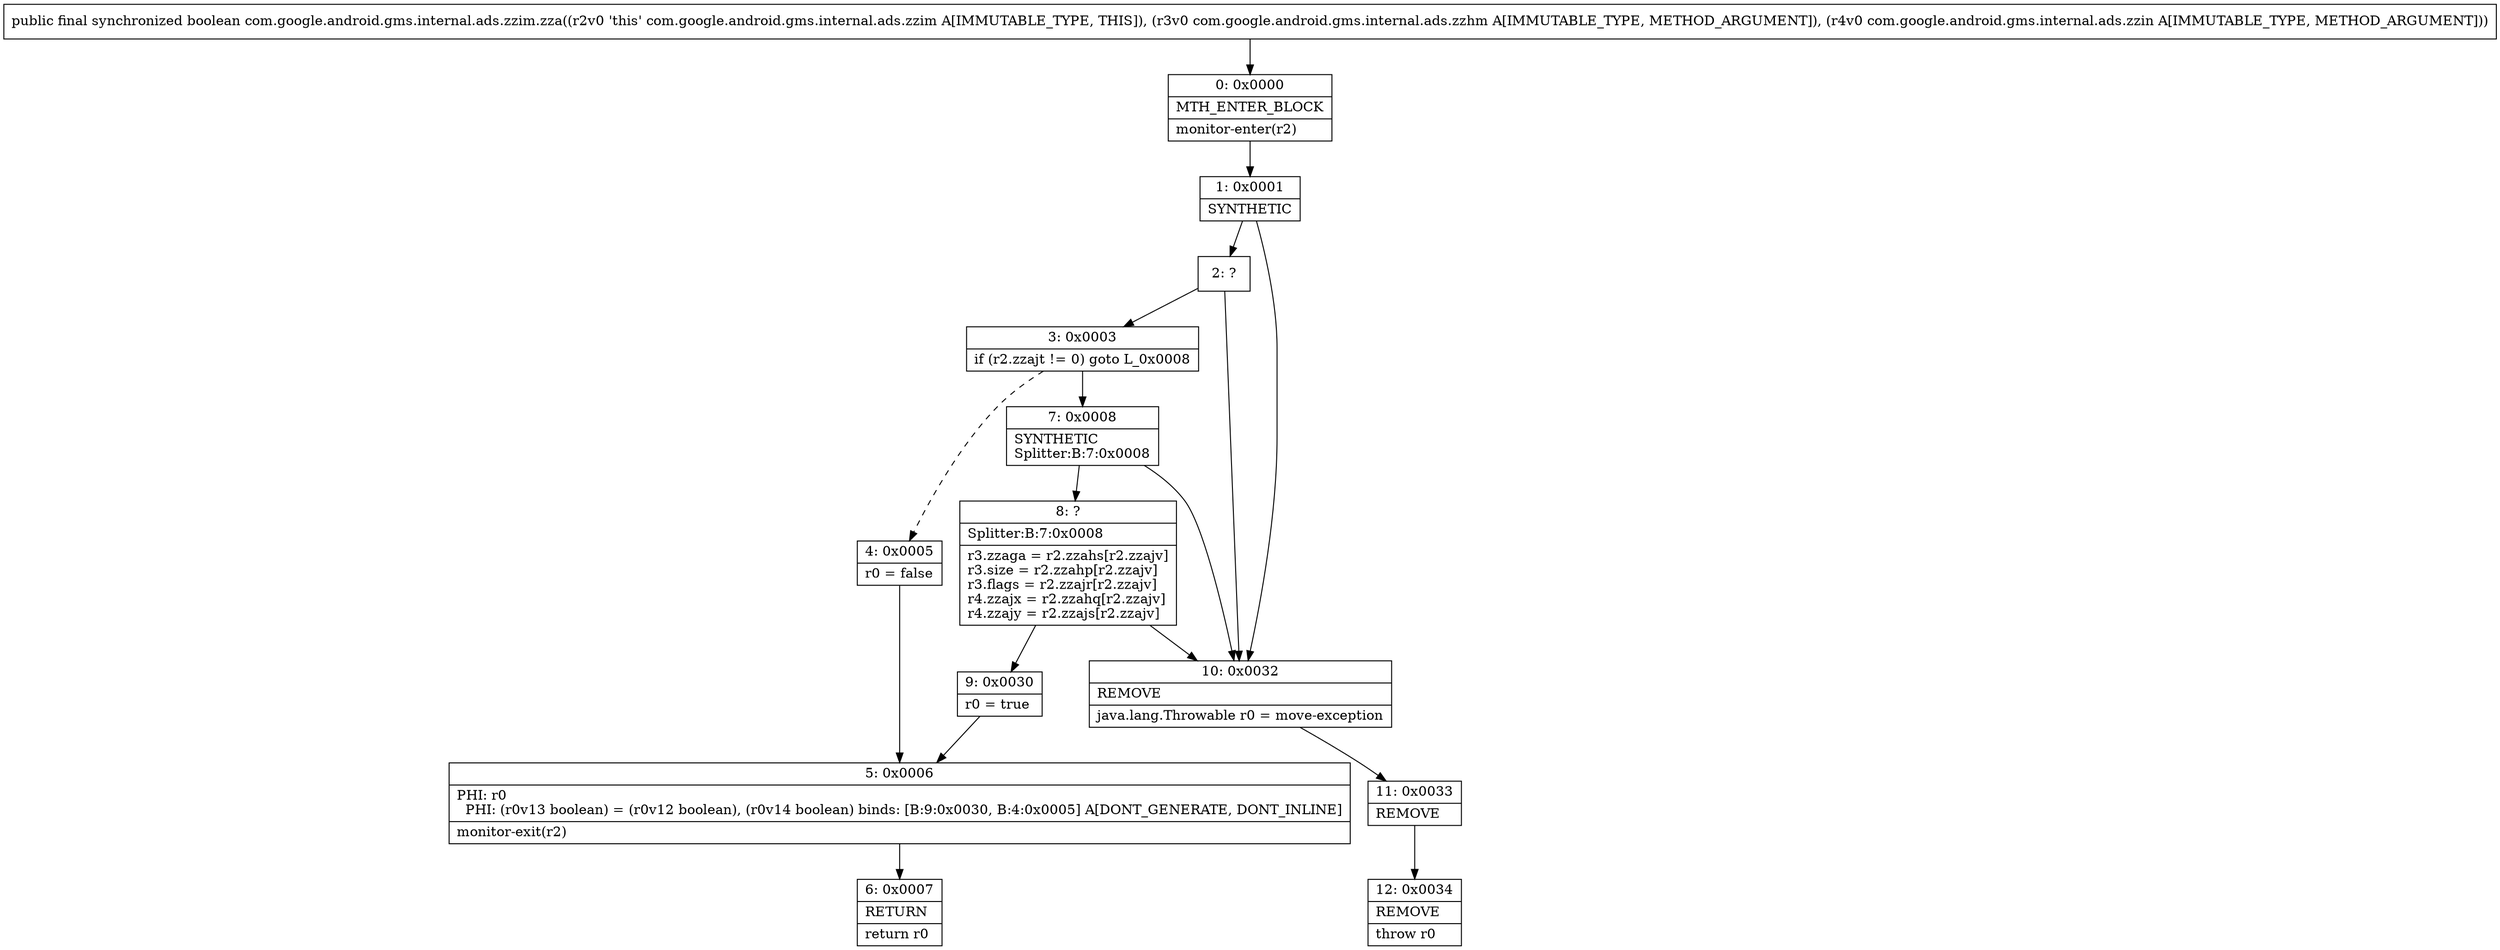 digraph "CFG forcom.google.android.gms.internal.ads.zzim.zza(Lcom\/google\/android\/gms\/internal\/ads\/zzhm;Lcom\/google\/android\/gms\/internal\/ads\/zzin;)Z" {
Node_0 [shape=record,label="{0\:\ 0x0000|MTH_ENTER_BLOCK\l|monitor\-enter(r2)\l}"];
Node_1 [shape=record,label="{1\:\ 0x0001|SYNTHETIC\l}"];
Node_2 [shape=record,label="{2\:\ ?}"];
Node_3 [shape=record,label="{3\:\ 0x0003|if (r2.zzajt != 0) goto L_0x0008\l}"];
Node_4 [shape=record,label="{4\:\ 0x0005|r0 = false\l}"];
Node_5 [shape=record,label="{5\:\ 0x0006|PHI: r0 \l  PHI: (r0v13 boolean) = (r0v12 boolean), (r0v14 boolean) binds: [B:9:0x0030, B:4:0x0005] A[DONT_GENERATE, DONT_INLINE]\l|monitor\-exit(r2)\l}"];
Node_6 [shape=record,label="{6\:\ 0x0007|RETURN\l|return r0\l}"];
Node_7 [shape=record,label="{7\:\ 0x0008|SYNTHETIC\lSplitter:B:7:0x0008\l}"];
Node_8 [shape=record,label="{8\:\ ?|Splitter:B:7:0x0008\l|r3.zzaga = r2.zzahs[r2.zzajv]\lr3.size = r2.zzahp[r2.zzajv]\lr3.flags = r2.zzajr[r2.zzajv]\lr4.zzajx = r2.zzahq[r2.zzajv]\lr4.zzajy = r2.zzajs[r2.zzajv]\l}"];
Node_9 [shape=record,label="{9\:\ 0x0030|r0 = true\l}"];
Node_10 [shape=record,label="{10\:\ 0x0032|REMOVE\l|java.lang.Throwable r0 = move\-exception\l}"];
Node_11 [shape=record,label="{11\:\ 0x0033|REMOVE\l}"];
Node_12 [shape=record,label="{12\:\ 0x0034|REMOVE\l|throw r0\l}"];
MethodNode[shape=record,label="{public final synchronized boolean com.google.android.gms.internal.ads.zzim.zza((r2v0 'this' com.google.android.gms.internal.ads.zzim A[IMMUTABLE_TYPE, THIS]), (r3v0 com.google.android.gms.internal.ads.zzhm A[IMMUTABLE_TYPE, METHOD_ARGUMENT]), (r4v0 com.google.android.gms.internal.ads.zzin A[IMMUTABLE_TYPE, METHOD_ARGUMENT])) }"];
MethodNode -> Node_0;
Node_0 -> Node_1;
Node_1 -> Node_2;
Node_1 -> Node_10;
Node_2 -> Node_3;
Node_2 -> Node_10;
Node_3 -> Node_4[style=dashed];
Node_3 -> Node_7;
Node_4 -> Node_5;
Node_5 -> Node_6;
Node_7 -> Node_8;
Node_7 -> Node_10;
Node_8 -> Node_9;
Node_8 -> Node_10;
Node_9 -> Node_5;
Node_10 -> Node_11;
Node_11 -> Node_12;
}


